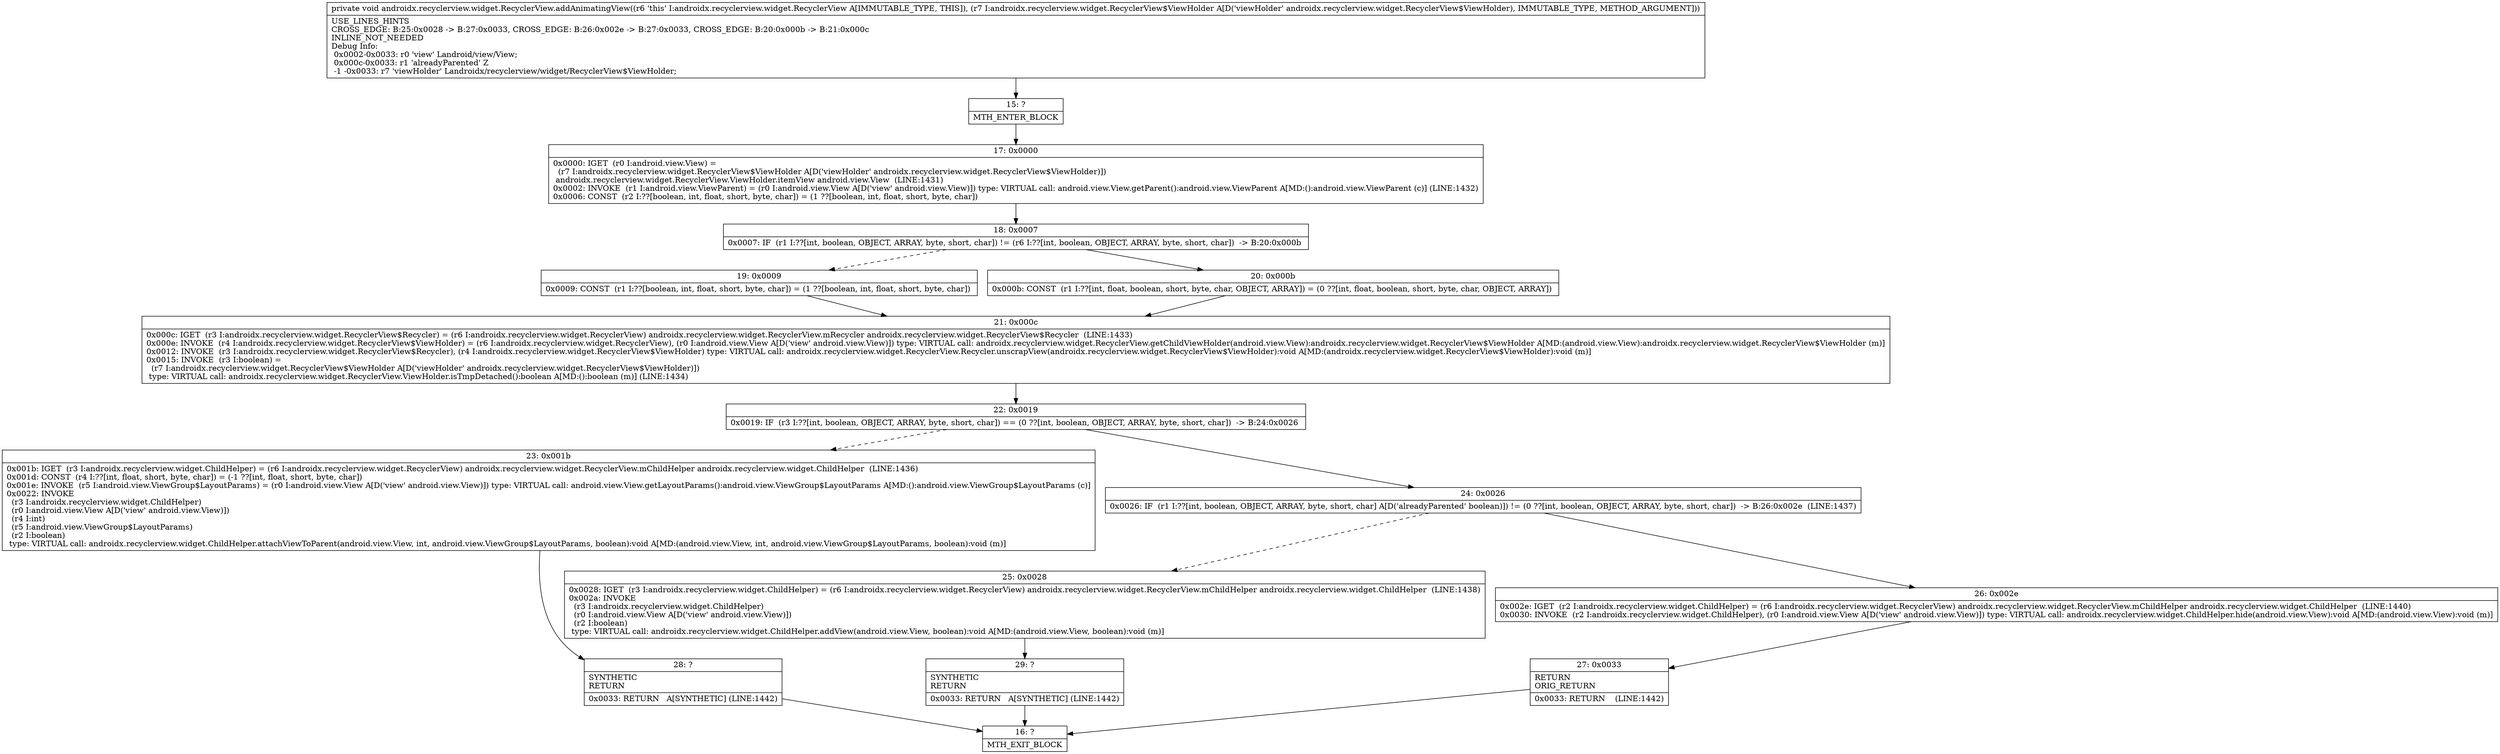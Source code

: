 digraph "CFG forandroidx.recyclerview.widget.RecyclerView.addAnimatingView(Landroidx\/recyclerview\/widget\/RecyclerView$ViewHolder;)V" {
Node_15 [shape=record,label="{15\:\ ?|MTH_ENTER_BLOCK\l}"];
Node_17 [shape=record,label="{17\:\ 0x0000|0x0000: IGET  (r0 I:android.view.View) = \l  (r7 I:androidx.recyclerview.widget.RecyclerView$ViewHolder A[D('viewHolder' androidx.recyclerview.widget.RecyclerView$ViewHolder)])\l androidx.recyclerview.widget.RecyclerView.ViewHolder.itemView android.view.View  (LINE:1431)\l0x0002: INVOKE  (r1 I:android.view.ViewParent) = (r0 I:android.view.View A[D('view' android.view.View)]) type: VIRTUAL call: android.view.View.getParent():android.view.ViewParent A[MD:():android.view.ViewParent (c)] (LINE:1432)\l0x0006: CONST  (r2 I:??[boolean, int, float, short, byte, char]) = (1 ??[boolean, int, float, short, byte, char]) \l}"];
Node_18 [shape=record,label="{18\:\ 0x0007|0x0007: IF  (r1 I:??[int, boolean, OBJECT, ARRAY, byte, short, char]) != (r6 I:??[int, boolean, OBJECT, ARRAY, byte, short, char])  \-\> B:20:0x000b \l}"];
Node_19 [shape=record,label="{19\:\ 0x0009|0x0009: CONST  (r1 I:??[boolean, int, float, short, byte, char]) = (1 ??[boolean, int, float, short, byte, char]) \l}"];
Node_21 [shape=record,label="{21\:\ 0x000c|0x000c: IGET  (r3 I:androidx.recyclerview.widget.RecyclerView$Recycler) = (r6 I:androidx.recyclerview.widget.RecyclerView) androidx.recyclerview.widget.RecyclerView.mRecycler androidx.recyclerview.widget.RecyclerView$Recycler  (LINE:1433)\l0x000e: INVOKE  (r4 I:androidx.recyclerview.widget.RecyclerView$ViewHolder) = (r6 I:androidx.recyclerview.widget.RecyclerView), (r0 I:android.view.View A[D('view' android.view.View)]) type: VIRTUAL call: androidx.recyclerview.widget.RecyclerView.getChildViewHolder(android.view.View):androidx.recyclerview.widget.RecyclerView$ViewHolder A[MD:(android.view.View):androidx.recyclerview.widget.RecyclerView$ViewHolder (m)]\l0x0012: INVOKE  (r3 I:androidx.recyclerview.widget.RecyclerView$Recycler), (r4 I:androidx.recyclerview.widget.RecyclerView$ViewHolder) type: VIRTUAL call: androidx.recyclerview.widget.RecyclerView.Recycler.unscrapView(androidx.recyclerview.widget.RecyclerView$ViewHolder):void A[MD:(androidx.recyclerview.widget.RecyclerView$ViewHolder):void (m)]\l0x0015: INVOKE  (r3 I:boolean) = \l  (r7 I:androidx.recyclerview.widget.RecyclerView$ViewHolder A[D('viewHolder' androidx.recyclerview.widget.RecyclerView$ViewHolder)])\l type: VIRTUAL call: androidx.recyclerview.widget.RecyclerView.ViewHolder.isTmpDetached():boolean A[MD:():boolean (m)] (LINE:1434)\l}"];
Node_22 [shape=record,label="{22\:\ 0x0019|0x0019: IF  (r3 I:??[int, boolean, OBJECT, ARRAY, byte, short, char]) == (0 ??[int, boolean, OBJECT, ARRAY, byte, short, char])  \-\> B:24:0x0026 \l}"];
Node_23 [shape=record,label="{23\:\ 0x001b|0x001b: IGET  (r3 I:androidx.recyclerview.widget.ChildHelper) = (r6 I:androidx.recyclerview.widget.RecyclerView) androidx.recyclerview.widget.RecyclerView.mChildHelper androidx.recyclerview.widget.ChildHelper  (LINE:1436)\l0x001d: CONST  (r4 I:??[int, float, short, byte, char]) = (\-1 ??[int, float, short, byte, char]) \l0x001e: INVOKE  (r5 I:android.view.ViewGroup$LayoutParams) = (r0 I:android.view.View A[D('view' android.view.View)]) type: VIRTUAL call: android.view.View.getLayoutParams():android.view.ViewGroup$LayoutParams A[MD:():android.view.ViewGroup$LayoutParams (c)]\l0x0022: INVOKE  \l  (r3 I:androidx.recyclerview.widget.ChildHelper)\l  (r0 I:android.view.View A[D('view' android.view.View)])\l  (r4 I:int)\l  (r5 I:android.view.ViewGroup$LayoutParams)\l  (r2 I:boolean)\l type: VIRTUAL call: androidx.recyclerview.widget.ChildHelper.attachViewToParent(android.view.View, int, android.view.ViewGroup$LayoutParams, boolean):void A[MD:(android.view.View, int, android.view.ViewGroup$LayoutParams, boolean):void (m)]\l}"];
Node_28 [shape=record,label="{28\:\ ?|SYNTHETIC\lRETURN\l|0x0033: RETURN   A[SYNTHETIC] (LINE:1442)\l}"];
Node_16 [shape=record,label="{16\:\ ?|MTH_EXIT_BLOCK\l}"];
Node_24 [shape=record,label="{24\:\ 0x0026|0x0026: IF  (r1 I:??[int, boolean, OBJECT, ARRAY, byte, short, char] A[D('alreadyParented' boolean)]) != (0 ??[int, boolean, OBJECT, ARRAY, byte, short, char])  \-\> B:26:0x002e  (LINE:1437)\l}"];
Node_25 [shape=record,label="{25\:\ 0x0028|0x0028: IGET  (r3 I:androidx.recyclerview.widget.ChildHelper) = (r6 I:androidx.recyclerview.widget.RecyclerView) androidx.recyclerview.widget.RecyclerView.mChildHelper androidx.recyclerview.widget.ChildHelper  (LINE:1438)\l0x002a: INVOKE  \l  (r3 I:androidx.recyclerview.widget.ChildHelper)\l  (r0 I:android.view.View A[D('view' android.view.View)])\l  (r2 I:boolean)\l type: VIRTUAL call: androidx.recyclerview.widget.ChildHelper.addView(android.view.View, boolean):void A[MD:(android.view.View, boolean):void (m)]\l}"];
Node_29 [shape=record,label="{29\:\ ?|SYNTHETIC\lRETURN\l|0x0033: RETURN   A[SYNTHETIC] (LINE:1442)\l}"];
Node_26 [shape=record,label="{26\:\ 0x002e|0x002e: IGET  (r2 I:androidx.recyclerview.widget.ChildHelper) = (r6 I:androidx.recyclerview.widget.RecyclerView) androidx.recyclerview.widget.RecyclerView.mChildHelper androidx.recyclerview.widget.ChildHelper  (LINE:1440)\l0x0030: INVOKE  (r2 I:androidx.recyclerview.widget.ChildHelper), (r0 I:android.view.View A[D('view' android.view.View)]) type: VIRTUAL call: androidx.recyclerview.widget.ChildHelper.hide(android.view.View):void A[MD:(android.view.View):void (m)]\l}"];
Node_27 [shape=record,label="{27\:\ 0x0033|RETURN\lORIG_RETURN\l|0x0033: RETURN    (LINE:1442)\l}"];
Node_20 [shape=record,label="{20\:\ 0x000b|0x000b: CONST  (r1 I:??[int, float, boolean, short, byte, char, OBJECT, ARRAY]) = (0 ??[int, float, boolean, short, byte, char, OBJECT, ARRAY]) \l}"];
MethodNode[shape=record,label="{private void androidx.recyclerview.widget.RecyclerView.addAnimatingView((r6 'this' I:androidx.recyclerview.widget.RecyclerView A[IMMUTABLE_TYPE, THIS]), (r7 I:androidx.recyclerview.widget.RecyclerView$ViewHolder A[D('viewHolder' androidx.recyclerview.widget.RecyclerView$ViewHolder), IMMUTABLE_TYPE, METHOD_ARGUMENT]))  | USE_LINES_HINTS\lCROSS_EDGE: B:25:0x0028 \-\> B:27:0x0033, CROSS_EDGE: B:26:0x002e \-\> B:27:0x0033, CROSS_EDGE: B:20:0x000b \-\> B:21:0x000c\lINLINE_NOT_NEEDED\lDebug Info:\l  0x0002\-0x0033: r0 'view' Landroid\/view\/View;\l  0x000c\-0x0033: r1 'alreadyParented' Z\l  \-1 \-0x0033: r7 'viewHolder' Landroidx\/recyclerview\/widget\/RecyclerView$ViewHolder;\l}"];
MethodNode -> Node_15;Node_15 -> Node_17;
Node_17 -> Node_18;
Node_18 -> Node_19[style=dashed];
Node_18 -> Node_20;
Node_19 -> Node_21;
Node_21 -> Node_22;
Node_22 -> Node_23[style=dashed];
Node_22 -> Node_24;
Node_23 -> Node_28;
Node_28 -> Node_16;
Node_24 -> Node_25[style=dashed];
Node_24 -> Node_26;
Node_25 -> Node_29;
Node_29 -> Node_16;
Node_26 -> Node_27;
Node_27 -> Node_16;
Node_20 -> Node_21;
}


